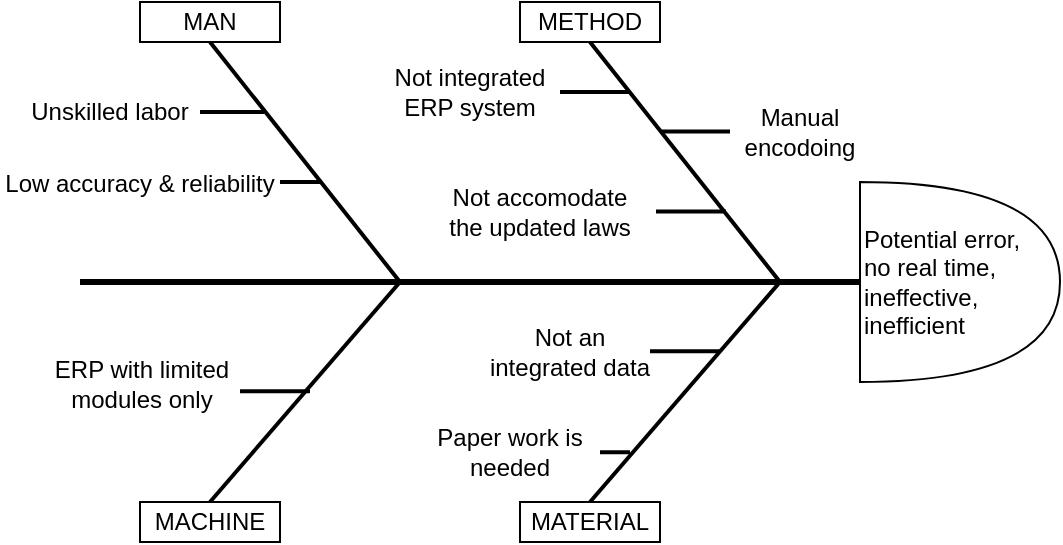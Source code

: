 <mxfile version="20.3.6" type="github">
  <diagram id="u7yg5y88VUfooyFI-_gg" name="Page-1">
    <mxGraphModel dx="865" dy="464" grid="1" gridSize="10" guides="1" tooltips="1" connect="1" arrows="1" fold="1" page="1" pageScale="1" pageWidth="850" pageHeight="1100" math="0" shadow="0">
      <root>
        <mxCell id="0" />
        <mxCell id="1" parent="0" />
        <mxCell id="vaPnFBFoX6yv_8vDQfTk-1" value="" style="endArrow=none;html=1;rounded=0;strokeWidth=3;entryX=0;entryY=0.5;entryDx=0;entryDy=0;entryPerimeter=0;" parent="1" target="vaPnFBFoX6yv_8vDQfTk-12" edge="1">
          <mxGeometry width="50" height="50" relative="1" as="geometry">
            <mxPoint x="160" y="340" as="sourcePoint" />
            <mxPoint x="570" y="340" as="targetPoint" />
          </mxGeometry>
        </mxCell>
        <mxCell id="vaPnFBFoX6yv_8vDQfTk-3" value="" style="endArrow=none;html=1;rounded=0;strokeWidth=2;entryX=0.5;entryY=1;entryDx=0;entryDy=0;" parent="1" target="vaPnFBFoX6yv_8vDQfTk-9" edge="1">
          <mxGeometry width="50" height="50" relative="1" as="geometry">
            <mxPoint x="510" y="340" as="sourcePoint" />
            <mxPoint x="420" y="220" as="targetPoint" />
          </mxGeometry>
        </mxCell>
        <mxCell id="vaPnFBFoX6yv_8vDQfTk-4" value="" style="endArrow=none;html=1;rounded=0;strokeWidth=2;entryX=0.5;entryY=1;entryDx=0;entryDy=0;" parent="1" target="vaPnFBFoX6yv_8vDQfTk-8" edge="1">
          <mxGeometry width="50" height="50" relative="1" as="geometry">
            <mxPoint x="320" y="340" as="sourcePoint" />
            <mxPoint x="230" y="220" as="targetPoint" />
          </mxGeometry>
        </mxCell>
        <mxCell id="vaPnFBFoX6yv_8vDQfTk-5" value="" style="endArrow=none;html=1;rounded=0;strokeWidth=2;exitX=0.5;exitY=0;exitDx=0;exitDy=0;" parent="1" source="vaPnFBFoX6yv_8vDQfTk-11" edge="1">
          <mxGeometry width="50" height="50" relative="1" as="geometry">
            <mxPoint x="420" y="450" as="sourcePoint" />
            <mxPoint x="510" y="340" as="targetPoint" />
          </mxGeometry>
        </mxCell>
        <mxCell id="vaPnFBFoX6yv_8vDQfTk-6" value="" style="endArrow=none;html=1;rounded=0;strokeWidth=2;entryX=0.5;entryY=0;entryDx=0;entryDy=0;" parent="1" target="vaPnFBFoX6yv_8vDQfTk-10" edge="1">
          <mxGeometry width="50" height="50" relative="1" as="geometry">
            <mxPoint x="320" y="340" as="sourcePoint" />
            <mxPoint x="230" y="450" as="targetPoint" />
          </mxGeometry>
        </mxCell>
        <mxCell id="vaPnFBFoX6yv_8vDQfTk-8" value="MAN" style="rounded=0;whiteSpace=wrap;html=1;" parent="1" vertex="1">
          <mxGeometry x="190" y="200" width="70" height="20" as="geometry" />
        </mxCell>
        <mxCell id="vaPnFBFoX6yv_8vDQfTk-9" value="METHOD" style="rounded=0;whiteSpace=wrap;html=1;" parent="1" vertex="1">
          <mxGeometry x="380" y="200" width="70" height="20" as="geometry" />
        </mxCell>
        <mxCell id="vaPnFBFoX6yv_8vDQfTk-10" value="MACHINE" style="rounded=0;whiteSpace=wrap;html=1;" parent="1" vertex="1">
          <mxGeometry x="190" y="450" width="70" height="20" as="geometry" />
        </mxCell>
        <mxCell id="vaPnFBFoX6yv_8vDQfTk-11" value="MATERIAL" style="rounded=0;whiteSpace=wrap;html=1;" parent="1" vertex="1">
          <mxGeometry x="380" y="450" width="70" height="20" as="geometry" />
        </mxCell>
        <mxCell id="vaPnFBFoX6yv_8vDQfTk-12" value="Potential error, &lt;br&gt;no real time, ineffective, inefficient" style="shape=or;whiteSpace=wrap;html=1;align=left;" parent="1" vertex="1">
          <mxGeometry x="550" y="290" width="100" height="100" as="geometry" />
        </mxCell>
        <mxCell id="vaPnFBFoX6yv_8vDQfTk-14" value="Unskilled labor" style="text;html=1;strokeColor=none;fillColor=none;align=center;verticalAlign=middle;whiteSpace=wrap;rounded=0;" parent="1" vertex="1">
          <mxGeometry x="130" y="240" width="90" height="30" as="geometry" />
        </mxCell>
        <mxCell id="vaPnFBFoX6yv_8vDQfTk-16" value="Low accuracy &amp;amp; reliability" style="text;html=1;strokeColor=none;fillColor=none;align=center;verticalAlign=middle;whiteSpace=wrap;rounded=0;" parent="1" vertex="1">
          <mxGeometry x="120" y="276" width="140" height="30" as="geometry" />
        </mxCell>
        <mxCell id="vaPnFBFoX6yv_8vDQfTk-17" value="Not integrated ERP system" style="text;html=1;strokeColor=none;fillColor=none;align=center;verticalAlign=middle;whiteSpace=wrap;rounded=0;" parent="1" vertex="1">
          <mxGeometry x="310" y="230" width="90" height="30" as="geometry" />
        </mxCell>
        <mxCell id="vaPnFBFoX6yv_8vDQfTk-19" value="Not accomodate the updated laws" style="text;html=1;strokeColor=none;fillColor=none;align=center;verticalAlign=middle;whiteSpace=wrap;rounded=0;" parent="1" vertex="1">
          <mxGeometry x="340" y="290" width="100" height="30" as="geometry" />
        </mxCell>
        <mxCell id="vaPnFBFoX6yv_8vDQfTk-20" value="Manual encodoing" style="text;html=1;strokeColor=none;fillColor=none;align=center;verticalAlign=middle;whiteSpace=wrap;rounded=0;" parent="1" vertex="1">
          <mxGeometry x="470" y="250" width="100" height="30" as="geometry" />
        </mxCell>
        <mxCell id="vaPnFBFoX6yv_8vDQfTk-21" value="ERP with limited modules only" style="text;html=1;strokeColor=none;fillColor=none;align=center;verticalAlign=middle;whiteSpace=wrap;rounded=0;" parent="1" vertex="1">
          <mxGeometry x="146" y="376" width="90" height="30" as="geometry" />
        </mxCell>
        <mxCell id="vaPnFBFoX6yv_8vDQfTk-22" value="Not an integrated data" style="text;html=1;strokeColor=none;fillColor=none;align=center;verticalAlign=middle;whiteSpace=wrap;rounded=0;" parent="1" vertex="1">
          <mxGeometry x="360" y="360" width="90" height="30" as="geometry" />
        </mxCell>
        <mxCell id="vaPnFBFoX6yv_8vDQfTk-23" style="edgeStyle=orthogonalEdgeStyle;rounded=0;orthogonalLoop=1;jettySize=auto;html=1;exitX=0.5;exitY=1;exitDx=0;exitDy=0;strokeWidth=2;" parent="1" source="vaPnFBFoX6yv_8vDQfTk-22" target="vaPnFBFoX6yv_8vDQfTk-22" edge="1">
          <mxGeometry relative="1" as="geometry" />
        </mxCell>
        <mxCell id="vaPnFBFoX6yv_8vDQfTk-24" value="Paper work is needed" style="text;html=1;strokeColor=none;fillColor=none;align=center;verticalAlign=middle;whiteSpace=wrap;rounded=0;" parent="1" vertex="1">
          <mxGeometry x="330" y="410" width="90" height="30" as="geometry" />
        </mxCell>
        <mxCell id="vaPnFBFoX6yv_8vDQfTk-26" value="" style="endArrow=none;html=1;rounded=0;strokeWidth=2;exitX=1;exitY=0.5;exitDx=0;exitDy=0;" parent="1" source="vaPnFBFoX6yv_8vDQfTk-14" edge="1">
          <mxGeometry width="50" height="50" relative="1" as="geometry">
            <mxPoint x="212" y="255" as="sourcePoint" />
            <mxPoint x="252" y="255" as="targetPoint" />
            <Array as="points" />
          </mxGeometry>
        </mxCell>
        <mxCell id="vaPnFBFoX6yv_8vDQfTk-29" value="" style="endArrow=none;html=1;rounded=0;strokeWidth=2;" parent="1" edge="1">
          <mxGeometry width="50" height="50" relative="1" as="geometry">
            <mxPoint x="260" y="290" as="sourcePoint" />
            <mxPoint x="280" y="290" as="targetPoint" />
          </mxGeometry>
        </mxCell>
        <mxCell id="vaPnFBFoX6yv_8vDQfTk-30" value="" style="endArrow=none;html=1;rounded=0;strokeWidth=2;exitX=1;exitY=0.5;exitDx=0;exitDy=0;" parent="1" source="vaPnFBFoX6yv_8vDQfTk-17" edge="1">
          <mxGeometry width="50" height="50" relative="1" as="geometry">
            <mxPoint x="385" y="245" as="sourcePoint" />
            <mxPoint x="435" y="245" as="targetPoint" />
          </mxGeometry>
        </mxCell>
        <mxCell id="vaPnFBFoX6yv_8vDQfTk-31" value="" style="endArrow=none;html=1;rounded=0;strokeWidth=2;exitX=1;exitY=0.5;exitDx=0;exitDy=0;" parent="1" edge="1">
          <mxGeometry width="50" height="50" relative="1" as="geometry">
            <mxPoint x="448" y="304.76" as="sourcePoint" />
            <mxPoint x="483" y="304.76" as="targetPoint" />
          </mxGeometry>
        </mxCell>
        <mxCell id="vaPnFBFoX6yv_8vDQfTk-32" value="" style="endArrow=none;html=1;rounded=0;strokeWidth=2;exitX=1;exitY=0.5;exitDx=0;exitDy=0;" parent="1" edge="1">
          <mxGeometry width="50" height="50" relative="1" as="geometry">
            <mxPoint x="450" y="264.76" as="sourcePoint" />
            <mxPoint x="485" y="264.76" as="targetPoint" />
          </mxGeometry>
        </mxCell>
        <mxCell id="vaPnFBFoX6yv_8vDQfTk-33" value="" style="endArrow=none;html=1;rounded=0;strokeWidth=2;exitX=1;exitY=0.5;exitDx=0;exitDy=0;" parent="1" edge="1">
          <mxGeometry width="50" height="50" relative="1" as="geometry">
            <mxPoint x="445" y="374.66" as="sourcePoint" />
            <mxPoint x="480" y="374.66" as="targetPoint" />
          </mxGeometry>
        </mxCell>
        <mxCell id="vaPnFBFoX6yv_8vDQfTk-34" value="" style="endArrow=none;html=1;rounded=0;strokeWidth=2;" parent="1" source="vaPnFBFoX6yv_8vDQfTk-24" edge="1">
          <mxGeometry width="50" height="50" relative="1" as="geometry">
            <mxPoint x="420" y="424.85" as="sourcePoint" />
            <mxPoint x="435" y="425.14" as="targetPoint" />
          </mxGeometry>
        </mxCell>
        <mxCell id="vaPnFBFoX6yv_8vDQfTk-35" value="" style="endArrow=none;html=1;rounded=0;strokeWidth=2;exitX=1;exitY=0.5;exitDx=0;exitDy=0;" parent="1" edge="1">
          <mxGeometry width="50" height="50" relative="1" as="geometry">
            <mxPoint x="240" y="394.58" as="sourcePoint" />
            <mxPoint x="275" y="394.58" as="targetPoint" />
          </mxGeometry>
        </mxCell>
      </root>
    </mxGraphModel>
  </diagram>
</mxfile>
